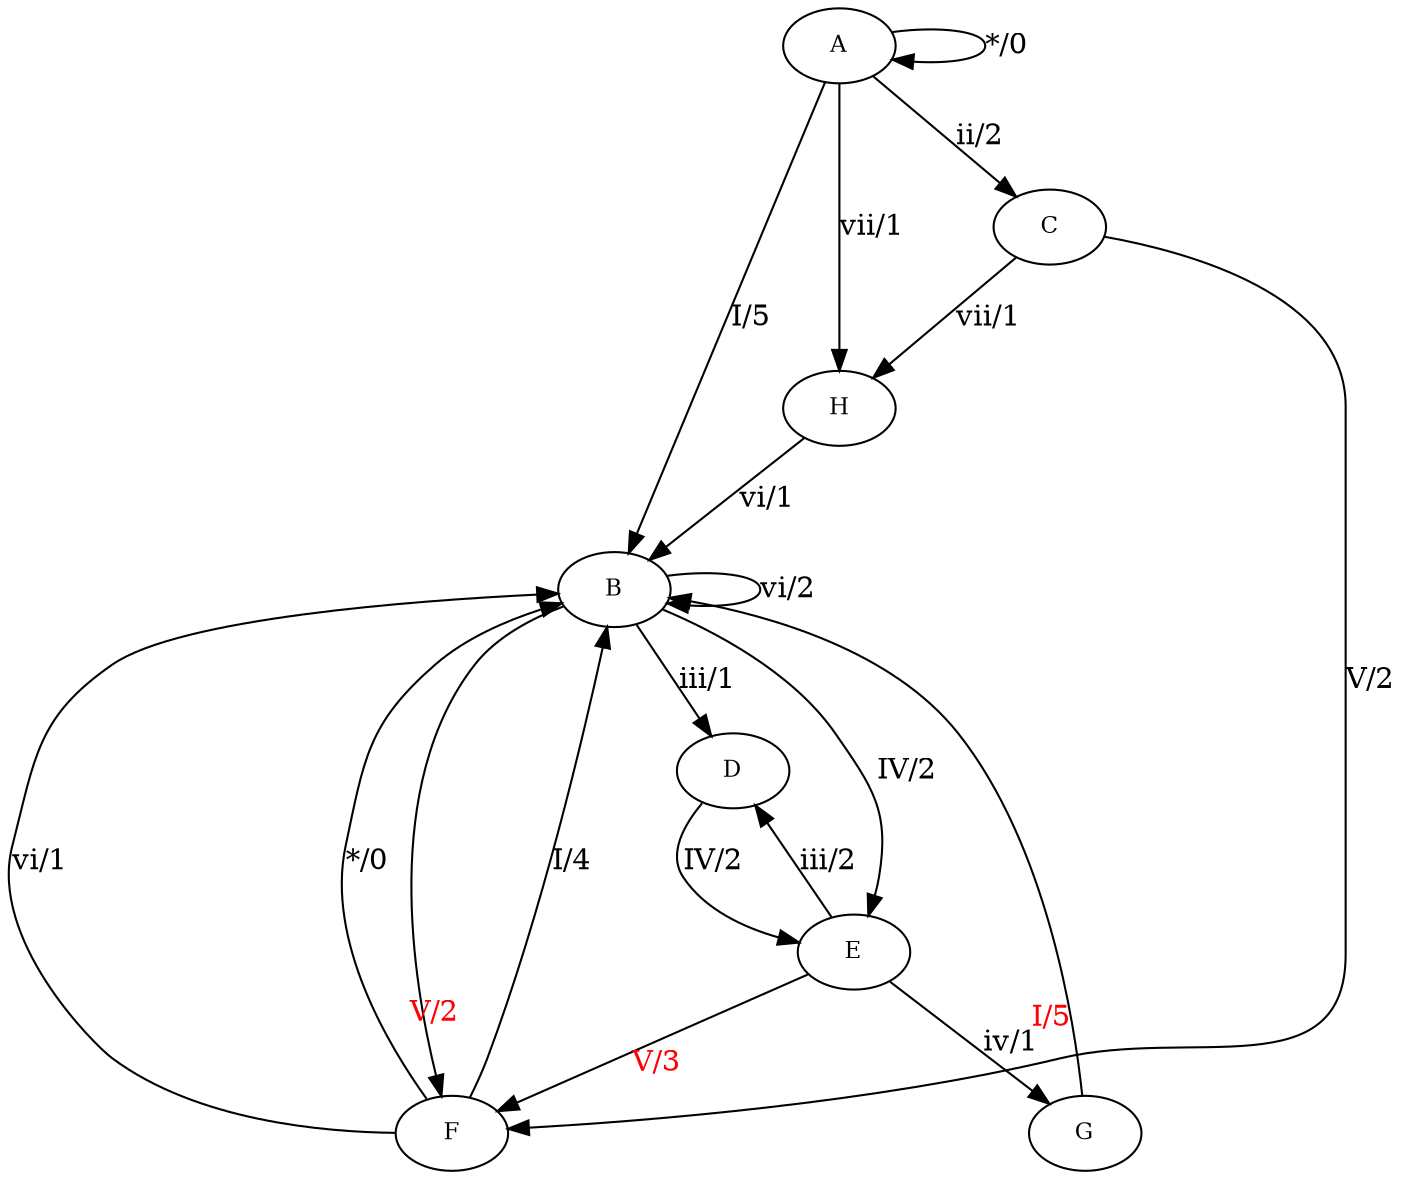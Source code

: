 digraph n {
splines=true;
sep="+25,25";
overlap=scalexy;
nodesep=0.6;
node [fontsize=11];
//edge[weight=0.2];

A -> B [label="I/5"]
A -> A [label="*/0"]
A -> C [label="ii/2"]
A -> H [label="vii/1"]
B -> D [label="iii/1"]
B -> E [label="IV/2"]
B -> F [headlabel="V/2", labeldistance=4, labelangle=-10, labelfontcolor=red]
B -> B [label="vi/2"]
C -> F [label="V/2"]
C -> H [label="vii/1"]
D -> E [label="IV/2"]
E -> D [label="iii/2"]
E -> G [label="iv/1"]
E -> F [headlabel="V/3", labeldistance=8, labelangle=-7, labelfontcolor=red]
F -> B [label="I/4"]
F -> B [label="vi/1"]
F -> B [label="*/0"]
G -> B [taillabel="I/5", labeldistance=4, labelangle=15, labelfontcolor=red]
H -> B [label="vi/1"]
}
